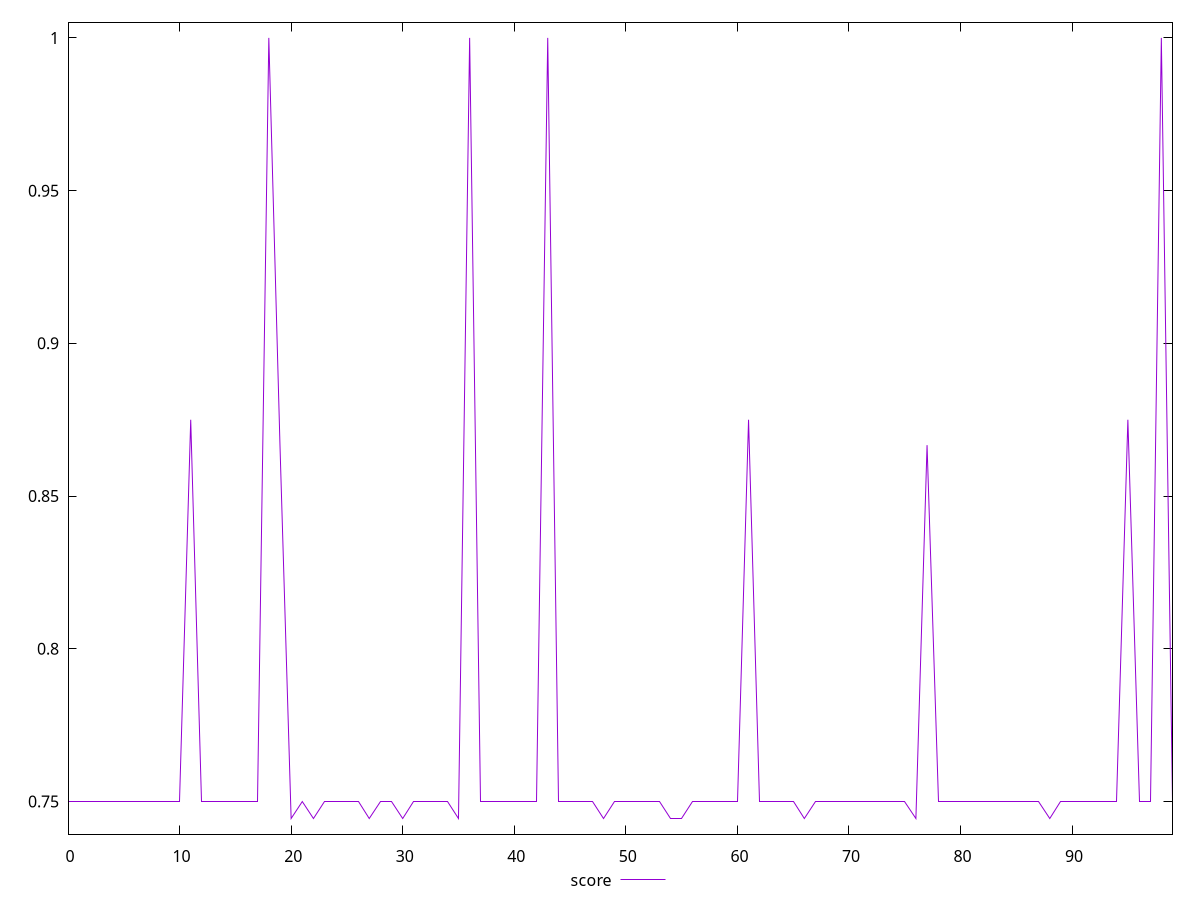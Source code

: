 reset

$score <<EOF
0 0.75
1 0.75
2 0.75
3 0.75
4 0.75
5 0.75
6 0.75
7 0.75
8 0.75
9 0.75
10 0.75
11 0.875
12 0.75
13 0.75
14 0.75
15 0.75
16 0.75
17 0.75
18 1
19 0.8666666666666667
20 0.7444444444444445
21 0.75
22 0.7444444444444445
23 0.75
24 0.75
25 0.75
26 0.75
27 0.7444444444444445
28 0.75
29 0.75
30 0.7444444444444445
31 0.75
32 0.75
33 0.75
34 0.75
35 0.7444444444444445
36 1
37 0.75
38 0.75
39 0.75
40 0.75
41 0.75
42 0.75
43 1
44 0.75
45 0.75
46 0.75
47 0.75
48 0.7444444444444445
49 0.75
50 0.75
51 0.75
52 0.75
53 0.75
54 0.7444444444444445
55 0.7444444444444445
56 0.75
57 0.75
58 0.75
59 0.75
60 0.75
61 0.875
62 0.75
63 0.75
64 0.75
65 0.75
66 0.7444444444444445
67 0.75
68 0.75
69 0.75
70 0.75
71 0.75
72 0.75
73 0.75
74 0.75
75 0.75
76 0.7444444444444445
77 0.8666666666666667
78 0.75
79 0.75
80 0.75
81 0.75
82 0.75
83 0.75
84 0.75
85 0.75
86 0.75
87 0.75
88 0.7444444444444445
89 0.75
90 0.75
91 0.75
92 0.75
93 0.75
94 0.75
95 0.875
96 0.75
97 0.75
98 1
99 0.75
EOF

set key outside below
set xrange [0:99]
set yrange [0.7393333333333334:1.005111111111111]
set trange [0.7393333333333334:1.005111111111111]
set terminal svg size 640, 500 enhanced background rgb 'white'
set output "reprap/uses-http2/samples/pages+cached+noexternal+nocss/score/values.svg"

plot $score title "score" with line

reset
